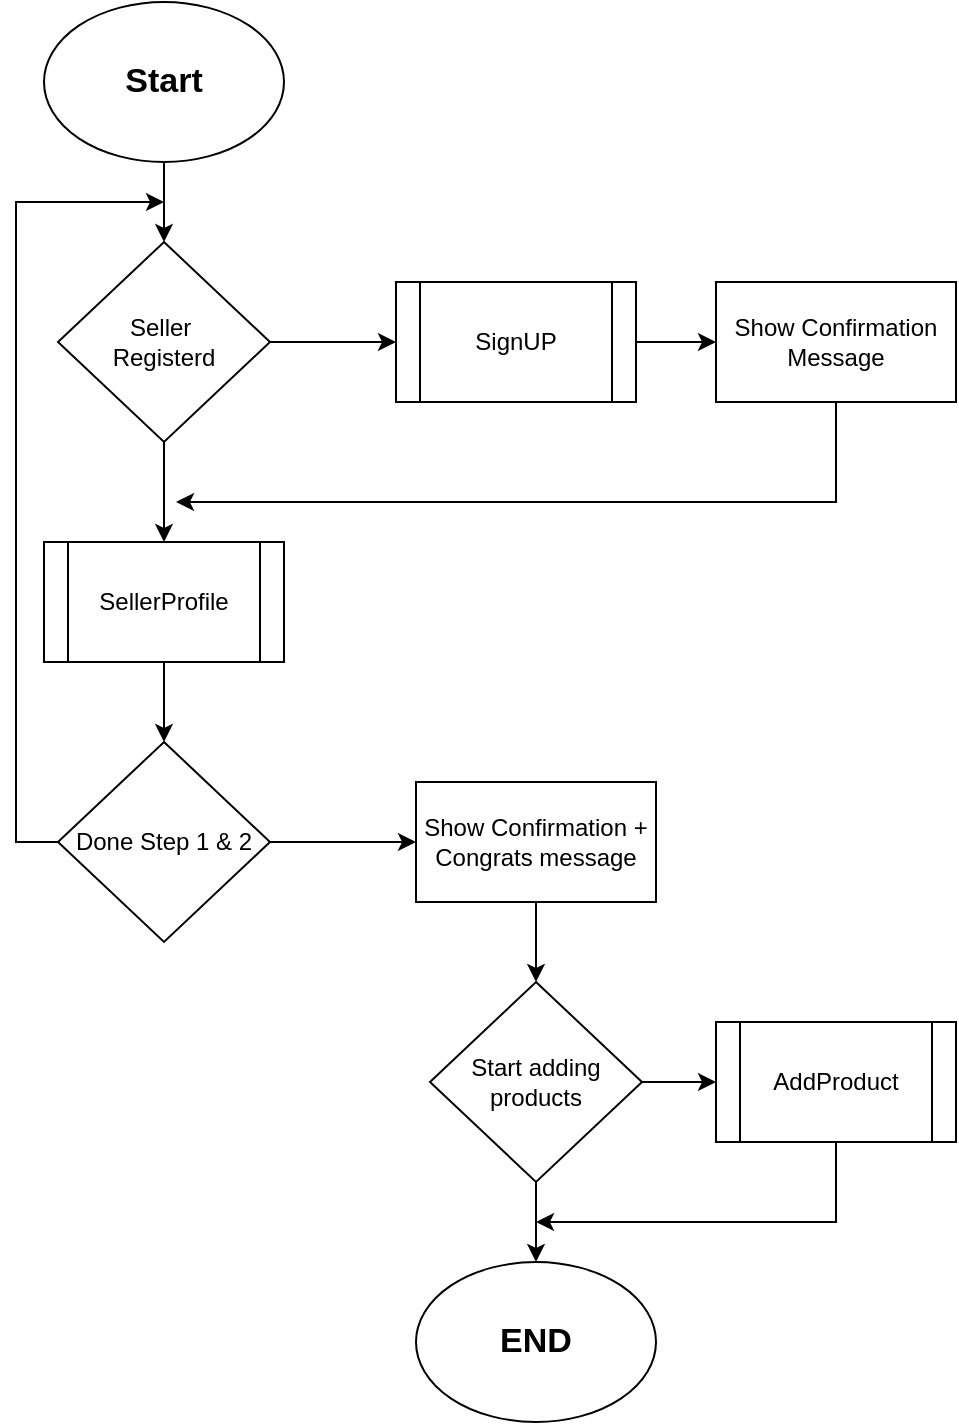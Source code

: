 <mxfile version="13.6.2" type="device"><diagram id="C5RBs43oDa-KdzZeNtuy" name="Page-1"><mxGraphModel dx="1024" dy="592" grid="1" gridSize="10" guides="1" tooltips="1" connect="1" arrows="1" fold="1" page="1" pageScale="1" pageWidth="827" pageHeight="1169" math="0" shadow="0"><root><mxCell id="WIyWlLk6GJQsqaUBKTNV-0"/><mxCell id="WIyWlLk6GJQsqaUBKTNV-1" parent="WIyWlLk6GJQsqaUBKTNV-0"/><mxCell id="xvYIunL4Hdylm4aV_Brr-2" value="" style="edgeStyle=orthogonalEdgeStyle;rounded=0;orthogonalLoop=1;jettySize=auto;html=1;" edge="1" parent="WIyWlLk6GJQsqaUBKTNV-1" source="xvYIunL4Hdylm4aV_Brr-0" target="xvYIunL4Hdylm4aV_Brr-1"><mxGeometry relative="1" as="geometry"/></mxCell><mxCell id="xvYIunL4Hdylm4aV_Brr-0" value="&lt;b&gt;&lt;font style=&quot;font-size: 17px&quot;&gt;Start&lt;/font&gt;&lt;/b&gt;" style="ellipse;whiteSpace=wrap;html=1;" vertex="1" parent="WIyWlLk6GJQsqaUBKTNV-1"><mxGeometry x="94" y="40" width="120" height="80" as="geometry"/></mxCell><mxCell id="xvYIunL4Hdylm4aV_Brr-4" value="" style="edgeStyle=orthogonalEdgeStyle;rounded=0;orthogonalLoop=1;jettySize=auto;html=1;" edge="1" parent="WIyWlLk6GJQsqaUBKTNV-1" source="xvYIunL4Hdylm4aV_Brr-1" target="xvYIunL4Hdylm4aV_Brr-3"><mxGeometry relative="1" as="geometry"/></mxCell><mxCell id="xvYIunL4Hdylm4aV_Brr-9" value="" style="edgeStyle=orthogonalEdgeStyle;rounded=0;orthogonalLoop=1;jettySize=auto;html=1;" edge="1" parent="WIyWlLk6GJQsqaUBKTNV-1" source="xvYIunL4Hdylm4aV_Brr-1" target="xvYIunL4Hdylm4aV_Brr-8"><mxGeometry relative="1" as="geometry"/></mxCell><mxCell id="xvYIunL4Hdylm4aV_Brr-1" value="Seller&amp;nbsp;&lt;br&gt;Registerd" style="rhombus;whiteSpace=wrap;html=1;" vertex="1" parent="WIyWlLk6GJQsqaUBKTNV-1"><mxGeometry x="101" y="160" width="106" height="100" as="geometry"/></mxCell><mxCell id="xvYIunL4Hdylm4aV_Brr-6" value="" style="edgeStyle=orthogonalEdgeStyle;rounded=0;orthogonalLoop=1;jettySize=auto;html=1;" edge="1" parent="WIyWlLk6GJQsqaUBKTNV-1" source="xvYIunL4Hdylm4aV_Brr-3" target="xvYIunL4Hdylm4aV_Brr-5"><mxGeometry relative="1" as="geometry"/></mxCell><mxCell id="xvYIunL4Hdylm4aV_Brr-3" value="SignUP" style="shape=process;whiteSpace=wrap;html=1;backgroundOutline=1;" vertex="1" parent="WIyWlLk6GJQsqaUBKTNV-1"><mxGeometry x="270" y="180" width="120" height="60" as="geometry"/></mxCell><mxCell id="xvYIunL4Hdylm4aV_Brr-10" style="edgeStyle=orthogonalEdgeStyle;rounded=0;orthogonalLoop=1;jettySize=auto;html=1;" edge="1" parent="WIyWlLk6GJQsqaUBKTNV-1" source="xvYIunL4Hdylm4aV_Brr-5"><mxGeometry relative="1" as="geometry"><mxPoint x="160" y="290" as="targetPoint"/><Array as="points"><mxPoint x="490" y="290"/></Array></mxGeometry></mxCell><mxCell id="xvYIunL4Hdylm4aV_Brr-5" value="Show Confirmation Message" style="rounded=0;whiteSpace=wrap;html=1;" vertex="1" parent="WIyWlLk6GJQsqaUBKTNV-1"><mxGeometry x="430" y="180" width="120" height="60" as="geometry"/></mxCell><mxCell id="xvYIunL4Hdylm4aV_Brr-14" value="" style="edgeStyle=orthogonalEdgeStyle;rounded=0;orthogonalLoop=1;jettySize=auto;html=1;" edge="1" parent="WIyWlLk6GJQsqaUBKTNV-1" source="xvYIunL4Hdylm4aV_Brr-8" target="xvYIunL4Hdylm4aV_Brr-11"><mxGeometry relative="1" as="geometry"/></mxCell><mxCell id="xvYIunL4Hdylm4aV_Brr-8" value="SellerProfile" style="shape=process;whiteSpace=wrap;html=1;backgroundOutline=1;" vertex="1" parent="WIyWlLk6GJQsqaUBKTNV-1"><mxGeometry x="94" y="310" width="120" height="60" as="geometry"/></mxCell><mxCell id="xvYIunL4Hdylm4aV_Brr-13" value="" style="edgeStyle=orthogonalEdgeStyle;rounded=0;orthogonalLoop=1;jettySize=auto;html=1;" edge="1" parent="WIyWlLk6GJQsqaUBKTNV-1" source="xvYIunL4Hdylm4aV_Brr-11" target="xvYIunL4Hdylm4aV_Brr-12"><mxGeometry relative="1" as="geometry"/></mxCell><mxCell id="xvYIunL4Hdylm4aV_Brr-15" style="edgeStyle=orthogonalEdgeStyle;rounded=0;orthogonalLoop=1;jettySize=auto;html=1;" edge="1" parent="WIyWlLk6GJQsqaUBKTNV-1" source="xvYIunL4Hdylm4aV_Brr-11"><mxGeometry relative="1" as="geometry"><mxPoint x="154" y="140" as="targetPoint"/><Array as="points"><mxPoint x="80" y="460"/><mxPoint x="80" y="140"/></Array></mxGeometry></mxCell><mxCell id="xvYIunL4Hdylm4aV_Brr-11" value="Done Step 1 &amp;amp; 2" style="rhombus;whiteSpace=wrap;html=1;" vertex="1" parent="WIyWlLk6GJQsqaUBKTNV-1"><mxGeometry x="101" y="410" width="106" height="100" as="geometry"/></mxCell><mxCell id="xvYIunL4Hdylm4aV_Brr-19" value="" style="edgeStyle=orthogonalEdgeStyle;rounded=0;orthogonalLoop=1;jettySize=auto;html=1;" edge="1" parent="WIyWlLk6GJQsqaUBKTNV-1" source="xvYIunL4Hdylm4aV_Brr-12" target="xvYIunL4Hdylm4aV_Brr-16"><mxGeometry relative="1" as="geometry"/></mxCell><mxCell id="xvYIunL4Hdylm4aV_Brr-12" value="Show Confirmation + Congrats message" style="rounded=0;whiteSpace=wrap;html=1;" vertex="1" parent="WIyWlLk6GJQsqaUBKTNV-1"><mxGeometry x="280" y="430" width="120" height="60" as="geometry"/></mxCell><mxCell id="xvYIunL4Hdylm4aV_Brr-18" value="" style="edgeStyle=orthogonalEdgeStyle;rounded=0;orthogonalLoop=1;jettySize=auto;html=1;" edge="1" parent="WIyWlLk6GJQsqaUBKTNV-1" source="xvYIunL4Hdylm4aV_Brr-16" target="xvYIunL4Hdylm4aV_Brr-17"><mxGeometry relative="1" as="geometry"/></mxCell><mxCell id="xvYIunL4Hdylm4aV_Brr-21" value="" style="edgeStyle=orthogonalEdgeStyle;rounded=0;orthogonalLoop=1;jettySize=auto;html=1;" edge="1" parent="WIyWlLk6GJQsqaUBKTNV-1" source="xvYIunL4Hdylm4aV_Brr-16" target="xvYIunL4Hdylm4aV_Brr-20"><mxGeometry relative="1" as="geometry"/></mxCell><mxCell id="xvYIunL4Hdylm4aV_Brr-16" value="Start adding products" style="rhombus;whiteSpace=wrap;html=1;" vertex="1" parent="WIyWlLk6GJQsqaUBKTNV-1"><mxGeometry x="287" y="530" width="106" height="100" as="geometry"/></mxCell><mxCell id="xvYIunL4Hdylm4aV_Brr-22" style="edgeStyle=orthogonalEdgeStyle;rounded=0;orthogonalLoop=1;jettySize=auto;html=1;" edge="1" parent="WIyWlLk6GJQsqaUBKTNV-1" source="xvYIunL4Hdylm4aV_Brr-17"><mxGeometry relative="1" as="geometry"><mxPoint x="340" y="650" as="targetPoint"/><Array as="points"><mxPoint x="490" y="650"/></Array></mxGeometry></mxCell><mxCell id="xvYIunL4Hdylm4aV_Brr-17" value="AddProduct" style="shape=process;whiteSpace=wrap;html=1;backgroundOutline=1;" vertex="1" parent="WIyWlLk6GJQsqaUBKTNV-1"><mxGeometry x="430" y="550" width="120" height="60" as="geometry"/></mxCell><mxCell id="xvYIunL4Hdylm4aV_Brr-20" value="&lt;b&gt;&lt;font style=&quot;font-size: 17px&quot;&gt;END&lt;/font&gt;&lt;/b&gt;" style="ellipse;whiteSpace=wrap;html=1;" vertex="1" parent="WIyWlLk6GJQsqaUBKTNV-1"><mxGeometry x="280" y="670" width="120" height="80" as="geometry"/></mxCell></root></mxGraphModel></diagram></mxfile>